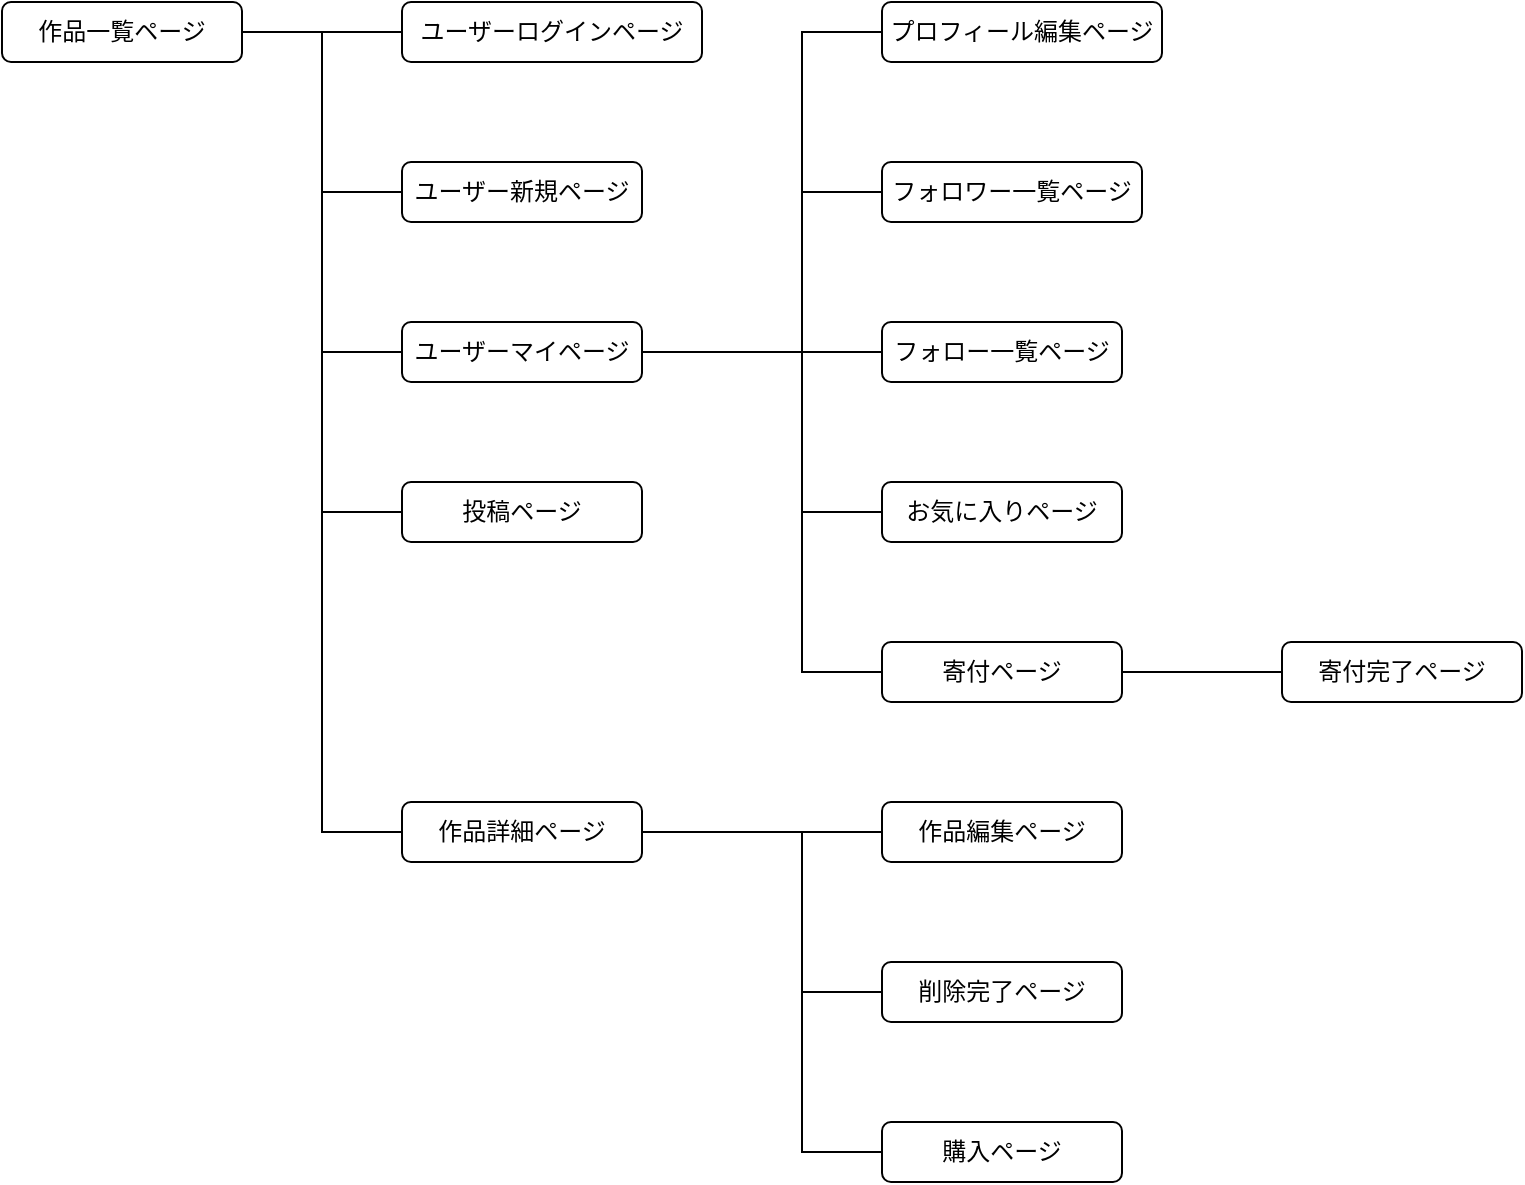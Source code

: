 <mxfile>
    <diagram id="mbhz-lPxOLweTltjudM7" name="ページ1">
        <mxGraphModel dx="343" dy="359" grid="1" gridSize="10" guides="1" tooltips="1" connect="1" arrows="1" fold="1" page="1" pageScale="1" pageWidth="827" pageHeight="1169" math="0" shadow="0">
            <root>
                <mxCell id="0"/>
                <mxCell id="1" parent="0"/>
                <mxCell id="8" value="作品一覧ページ" style="rounded=1;whiteSpace=wrap;html=1;" parent="1" vertex="1">
                    <mxGeometry x="40" y="200" width="120" height="30" as="geometry"/>
                </mxCell>
                <mxCell id="9" value="作品詳細ページ" style="rounded=1;whiteSpace=wrap;html=1;" parent="1" vertex="1">
                    <mxGeometry x="240" y="600" width="120" height="30" as="geometry"/>
                </mxCell>
                <mxCell id="10" value="投稿ページ" style="rounded=1;whiteSpace=wrap;html=1;" parent="1" vertex="1">
                    <mxGeometry x="240" y="440" width="120" height="30" as="geometry"/>
                </mxCell>
                <mxCell id="11" value="ユーザーマイページ" style="rounded=1;whiteSpace=wrap;html=1;" parent="1" vertex="1">
                    <mxGeometry x="240" y="360" width="120" height="30" as="geometry"/>
                </mxCell>
                <mxCell id="12" value="ユーザー新規ページ" style="rounded=1;whiteSpace=wrap;html=1;" parent="1" vertex="1">
                    <mxGeometry x="240" y="280" width="120" height="30" as="geometry"/>
                </mxCell>
                <mxCell id="13" value="ユーザーログインページ" style="rounded=1;whiteSpace=wrap;html=1;" parent="1" vertex="1">
                    <mxGeometry x="240" y="200" width="150" height="30" as="geometry"/>
                </mxCell>
                <mxCell id="15" value="" style="endArrow=none;html=1;entryX=0;entryY=0.5;entryDx=0;entryDy=0;" parent="1" target="13" edge="1">
                    <mxGeometry width="50" height="50" relative="1" as="geometry">
                        <mxPoint x="190" y="215" as="sourcePoint"/>
                        <mxPoint x="340" y="320" as="targetPoint"/>
                        <Array as="points"/>
                    </mxGeometry>
                </mxCell>
                <mxCell id="16" value="" style="endArrow=none;html=1;exitX=0;exitY=0.5;exitDx=0;exitDy=0;entryX=1;entryY=0.5;entryDx=0;entryDy=0;rounded=0;" parent="1" source="9" target="8" edge="1">
                    <mxGeometry width="50" height="50" relative="1" as="geometry">
                        <mxPoint x="270" y="520" as="sourcePoint"/>
                        <mxPoint x="200" y="240" as="targetPoint"/>
                        <Array as="points">
                            <mxPoint x="200" y="615"/>
                            <mxPoint x="200" y="215"/>
                        </Array>
                    </mxGeometry>
                </mxCell>
                <mxCell id="17" value="" style="endArrow=none;html=1;rounded=0;entryX=0;entryY=0.5;entryDx=0;entryDy=0;" parent="1" target="12" edge="1">
                    <mxGeometry width="50" height="50" relative="1" as="geometry">
                        <mxPoint x="200" y="295" as="sourcePoint"/>
                        <mxPoint x="310" y="340" as="targetPoint"/>
                    </mxGeometry>
                </mxCell>
                <mxCell id="18" value="" style="endArrow=none;html=1;rounded=0;exitX=0;exitY=0.5;exitDx=0;exitDy=0;" parent="1" source="11" edge="1">
                    <mxGeometry width="50" height="50" relative="1" as="geometry">
                        <mxPoint x="220" y="390" as="sourcePoint"/>
                        <mxPoint x="200" y="375" as="targetPoint"/>
                    </mxGeometry>
                </mxCell>
                <mxCell id="19" value="" style="endArrow=none;html=1;rounded=0;entryX=0;entryY=0.5;entryDx=0;entryDy=0;" parent="1" target="10" edge="1">
                    <mxGeometry width="50" height="50" relative="1" as="geometry">
                        <mxPoint x="200" y="455" as="sourcePoint"/>
                        <mxPoint x="270" y="400" as="targetPoint"/>
                    </mxGeometry>
                </mxCell>
                <mxCell id="22" value="お気に入りページ" style="rounded=1;whiteSpace=wrap;html=1;" parent="1" vertex="1">
                    <mxGeometry x="480" y="440" width="120" height="30" as="geometry"/>
                </mxCell>
                <mxCell id="23" value="フォロー一覧ページ" style="rounded=1;whiteSpace=wrap;html=1;" parent="1" vertex="1">
                    <mxGeometry x="480" y="360" width="120" height="30" as="geometry"/>
                </mxCell>
                <mxCell id="24" value="フォロワー一覧ページ" style="rounded=1;whiteSpace=wrap;html=1;" parent="1" vertex="1">
                    <mxGeometry x="480" y="280" width="130" height="30" as="geometry"/>
                </mxCell>
                <mxCell id="28" value="" style="endArrow=none;html=1;rounded=0;entryX=1;entryY=0.5;entryDx=0;entryDy=0;exitX=0;exitY=0.5;exitDx=0;exitDy=0;" parent="1" source="23" target="11" edge="1">
                    <mxGeometry width="50" height="50" relative="1" as="geometry">
                        <mxPoint x="520" y="410" as="sourcePoint"/>
                        <mxPoint x="570" y="360" as="targetPoint"/>
                    </mxGeometry>
                </mxCell>
                <mxCell id="29" value="" style="endArrow=none;html=1;rounded=0;entryX=0;entryY=0.5;entryDx=0;entryDy=0;exitX=0;exitY=0.5;exitDx=0;exitDy=0;" parent="1" source="22" target="24" edge="1">
                    <mxGeometry width="50" height="50" relative="1" as="geometry">
                        <mxPoint x="350" y="410" as="sourcePoint"/>
                        <mxPoint x="400" y="360" as="targetPoint"/>
                        <Array as="points">
                            <mxPoint x="440" y="455"/>
                            <mxPoint x="440" y="295"/>
                        </Array>
                    </mxGeometry>
                </mxCell>
                <mxCell id="44" value="" style="edgeStyle=none;rounded=0;html=1;endArrow=none;endFill=0;" parent="1" source="30" edge="1">
                    <mxGeometry relative="1" as="geometry">
                        <mxPoint x="680" y="535" as="targetPoint"/>
                    </mxGeometry>
                </mxCell>
                <mxCell id="30" value="寄付ページ" style="rounded=1;whiteSpace=wrap;html=1;" parent="1" vertex="1">
                    <mxGeometry x="480" y="520" width="120" height="30" as="geometry"/>
                </mxCell>
                <mxCell id="31" value="" style="endArrow=none;html=1;rounded=0;entryX=0;entryY=0.5;entryDx=0;entryDy=0;exitX=0;exitY=0.5;exitDx=0;exitDy=0;" parent="1" target="30" edge="1" source="47">
                    <mxGeometry width="50" height="50" relative="1" as="geometry">
                        <mxPoint x="430" y="220" as="sourcePoint"/>
                        <mxPoint x="400" y="360" as="targetPoint"/>
                        <Array as="points">
                            <mxPoint x="440" y="215"/>
                            <mxPoint x="440" y="535"/>
                        </Array>
                    </mxGeometry>
                </mxCell>
                <mxCell id="35" value="購入ページ" style="rounded=1;whiteSpace=wrap;html=1;" parent="1" vertex="1">
                    <mxGeometry x="480" y="760" width="120" height="30" as="geometry"/>
                </mxCell>
                <mxCell id="42" value="" style="edgeStyle=none;rounded=0;html=1;endArrow=none;endFill=0;exitX=0;exitY=0.5;exitDx=0;exitDy=0;entryX=0;entryY=0.5;entryDx=0;entryDy=0;" parent="1" source="35" target="37" edge="1">
                    <mxGeometry relative="1" as="geometry">
                        <mxPoint x="440" y="700" as="sourcePoint"/>
                        <mxPoint x="440" y="615" as="targetPoint"/>
                        <Array as="points">
                            <mxPoint x="440" y="775"/>
                            <mxPoint x="440" y="615"/>
                        </Array>
                    </mxGeometry>
                </mxCell>
                <mxCell id="36" value="削除完了ページ" style="rounded=1;whiteSpace=wrap;html=1;" parent="1" vertex="1">
                    <mxGeometry x="480" y="680" width="120" height="30" as="geometry"/>
                </mxCell>
                <mxCell id="41" value="" style="edgeStyle=none;rounded=0;html=1;endArrow=none;endFill=0;exitX=0;exitY=0.5;exitDx=0;exitDy=0;" parent="1" target="9" edge="1" source="36">
                    <mxGeometry relative="1" as="geometry">
                        <mxPoint x="440" y="615" as="sourcePoint"/>
                        <Array as="points">
                            <mxPoint x="440" y="695"/>
                            <mxPoint x="440" y="615"/>
                            <mxPoint x="400" y="615"/>
                        </Array>
                    </mxGeometry>
                </mxCell>
                <mxCell id="37" value="作品編集ページ" style="rounded=1;whiteSpace=wrap;html=1;" parent="1" vertex="1">
                    <mxGeometry x="480" y="600" width="120" height="30" as="geometry"/>
                </mxCell>
                <mxCell id="45" value="寄付完了ページ" style="rounded=1;whiteSpace=wrap;html=1;" parent="1" vertex="1">
                    <mxGeometry x="680" y="520" width="120" height="30" as="geometry"/>
                </mxCell>
                <mxCell id="47" value="プロフィール編集ページ" style="rounded=1;whiteSpace=wrap;html=1;" vertex="1" parent="1">
                    <mxGeometry x="480" y="200" width="140" height="30" as="geometry"/>
                </mxCell>
            </root>
        </mxGraphModel>
    </diagram>
</mxfile>